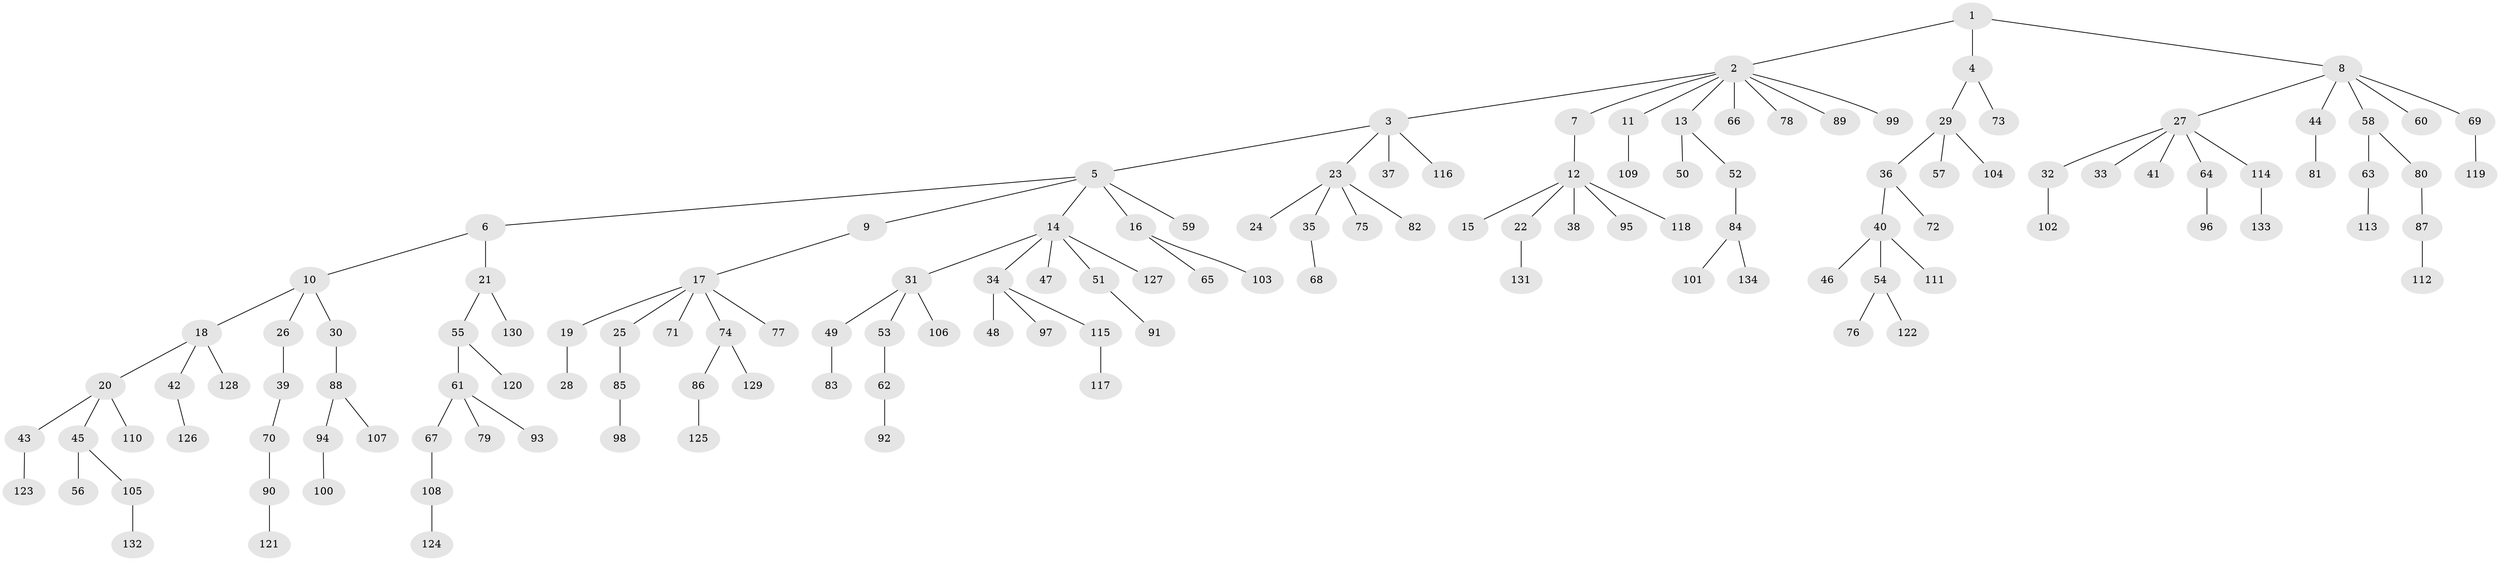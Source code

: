 // Generated by graph-tools (version 1.1) at 2025/53/03/09/25 04:53:32]
// undirected, 134 vertices, 133 edges
graph export_dot {
graph [start="1"]
  node [color=gray90,style=filled];
  1;
  2;
  3;
  4;
  5;
  6;
  7;
  8;
  9;
  10;
  11;
  12;
  13;
  14;
  15;
  16;
  17;
  18;
  19;
  20;
  21;
  22;
  23;
  24;
  25;
  26;
  27;
  28;
  29;
  30;
  31;
  32;
  33;
  34;
  35;
  36;
  37;
  38;
  39;
  40;
  41;
  42;
  43;
  44;
  45;
  46;
  47;
  48;
  49;
  50;
  51;
  52;
  53;
  54;
  55;
  56;
  57;
  58;
  59;
  60;
  61;
  62;
  63;
  64;
  65;
  66;
  67;
  68;
  69;
  70;
  71;
  72;
  73;
  74;
  75;
  76;
  77;
  78;
  79;
  80;
  81;
  82;
  83;
  84;
  85;
  86;
  87;
  88;
  89;
  90;
  91;
  92;
  93;
  94;
  95;
  96;
  97;
  98;
  99;
  100;
  101;
  102;
  103;
  104;
  105;
  106;
  107;
  108;
  109;
  110;
  111;
  112;
  113;
  114;
  115;
  116;
  117;
  118;
  119;
  120;
  121;
  122;
  123;
  124;
  125;
  126;
  127;
  128;
  129;
  130;
  131;
  132;
  133;
  134;
  1 -- 2;
  1 -- 4;
  1 -- 8;
  2 -- 3;
  2 -- 7;
  2 -- 11;
  2 -- 13;
  2 -- 66;
  2 -- 78;
  2 -- 89;
  2 -- 99;
  3 -- 5;
  3 -- 23;
  3 -- 37;
  3 -- 116;
  4 -- 29;
  4 -- 73;
  5 -- 6;
  5 -- 9;
  5 -- 14;
  5 -- 16;
  5 -- 59;
  6 -- 10;
  6 -- 21;
  7 -- 12;
  8 -- 27;
  8 -- 44;
  8 -- 58;
  8 -- 60;
  8 -- 69;
  9 -- 17;
  10 -- 18;
  10 -- 26;
  10 -- 30;
  11 -- 109;
  12 -- 15;
  12 -- 22;
  12 -- 38;
  12 -- 95;
  12 -- 118;
  13 -- 50;
  13 -- 52;
  14 -- 31;
  14 -- 34;
  14 -- 47;
  14 -- 51;
  14 -- 127;
  16 -- 65;
  16 -- 103;
  17 -- 19;
  17 -- 25;
  17 -- 71;
  17 -- 74;
  17 -- 77;
  18 -- 20;
  18 -- 42;
  18 -- 128;
  19 -- 28;
  20 -- 43;
  20 -- 45;
  20 -- 110;
  21 -- 55;
  21 -- 130;
  22 -- 131;
  23 -- 24;
  23 -- 35;
  23 -- 75;
  23 -- 82;
  25 -- 85;
  26 -- 39;
  27 -- 32;
  27 -- 33;
  27 -- 41;
  27 -- 64;
  27 -- 114;
  29 -- 36;
  29 -- 57;
  29 -- 104;
  30 -- 88;
  31 -- 49;
  31 -- 53;
  31 -- 106;
  32 -- 102;
  34 -- 48;
  34 -- 97;
  34 -- 115;
  35 -- 68;
  36 -- 40;
  36 -- 72;
  39 -- 70;
  40 -- 46;
  40 -- 54;
  40 -- 111;
  42 -- 126;
  43 -- 123;
  44 -- 81;
  45 -- 56;
  45 -- 105;
  49 -- 83;
  51 -- 91;
  52 -- 84;
  53 -- 62;
  54 -- 76;
  54 -- 122;
  55 -- 61;
  55 -- 120;
  58 -- 63;
  58 -- 80;
  61 -- 67;
  61 -- 79;
  61 -- 93;
  62 -- 92;
  63 -- 113;
  64 -- 96;
  67 -- 108;
  69 -- 119;
  70 -- 90;
  74 -- 86;
  74 -- 129;
  80 -- 87;
  84 -- 101;
  84 -- 134;
  85 -- 98;
  86 -- 125;
  87 -- 112;
  88 -- 94;
  88 -- 107;
  90 -- 121;
  94 -- 100;
  105 -- 132;
  108 -- 124;
  114 -- 133;
  115 -- 117;
}
